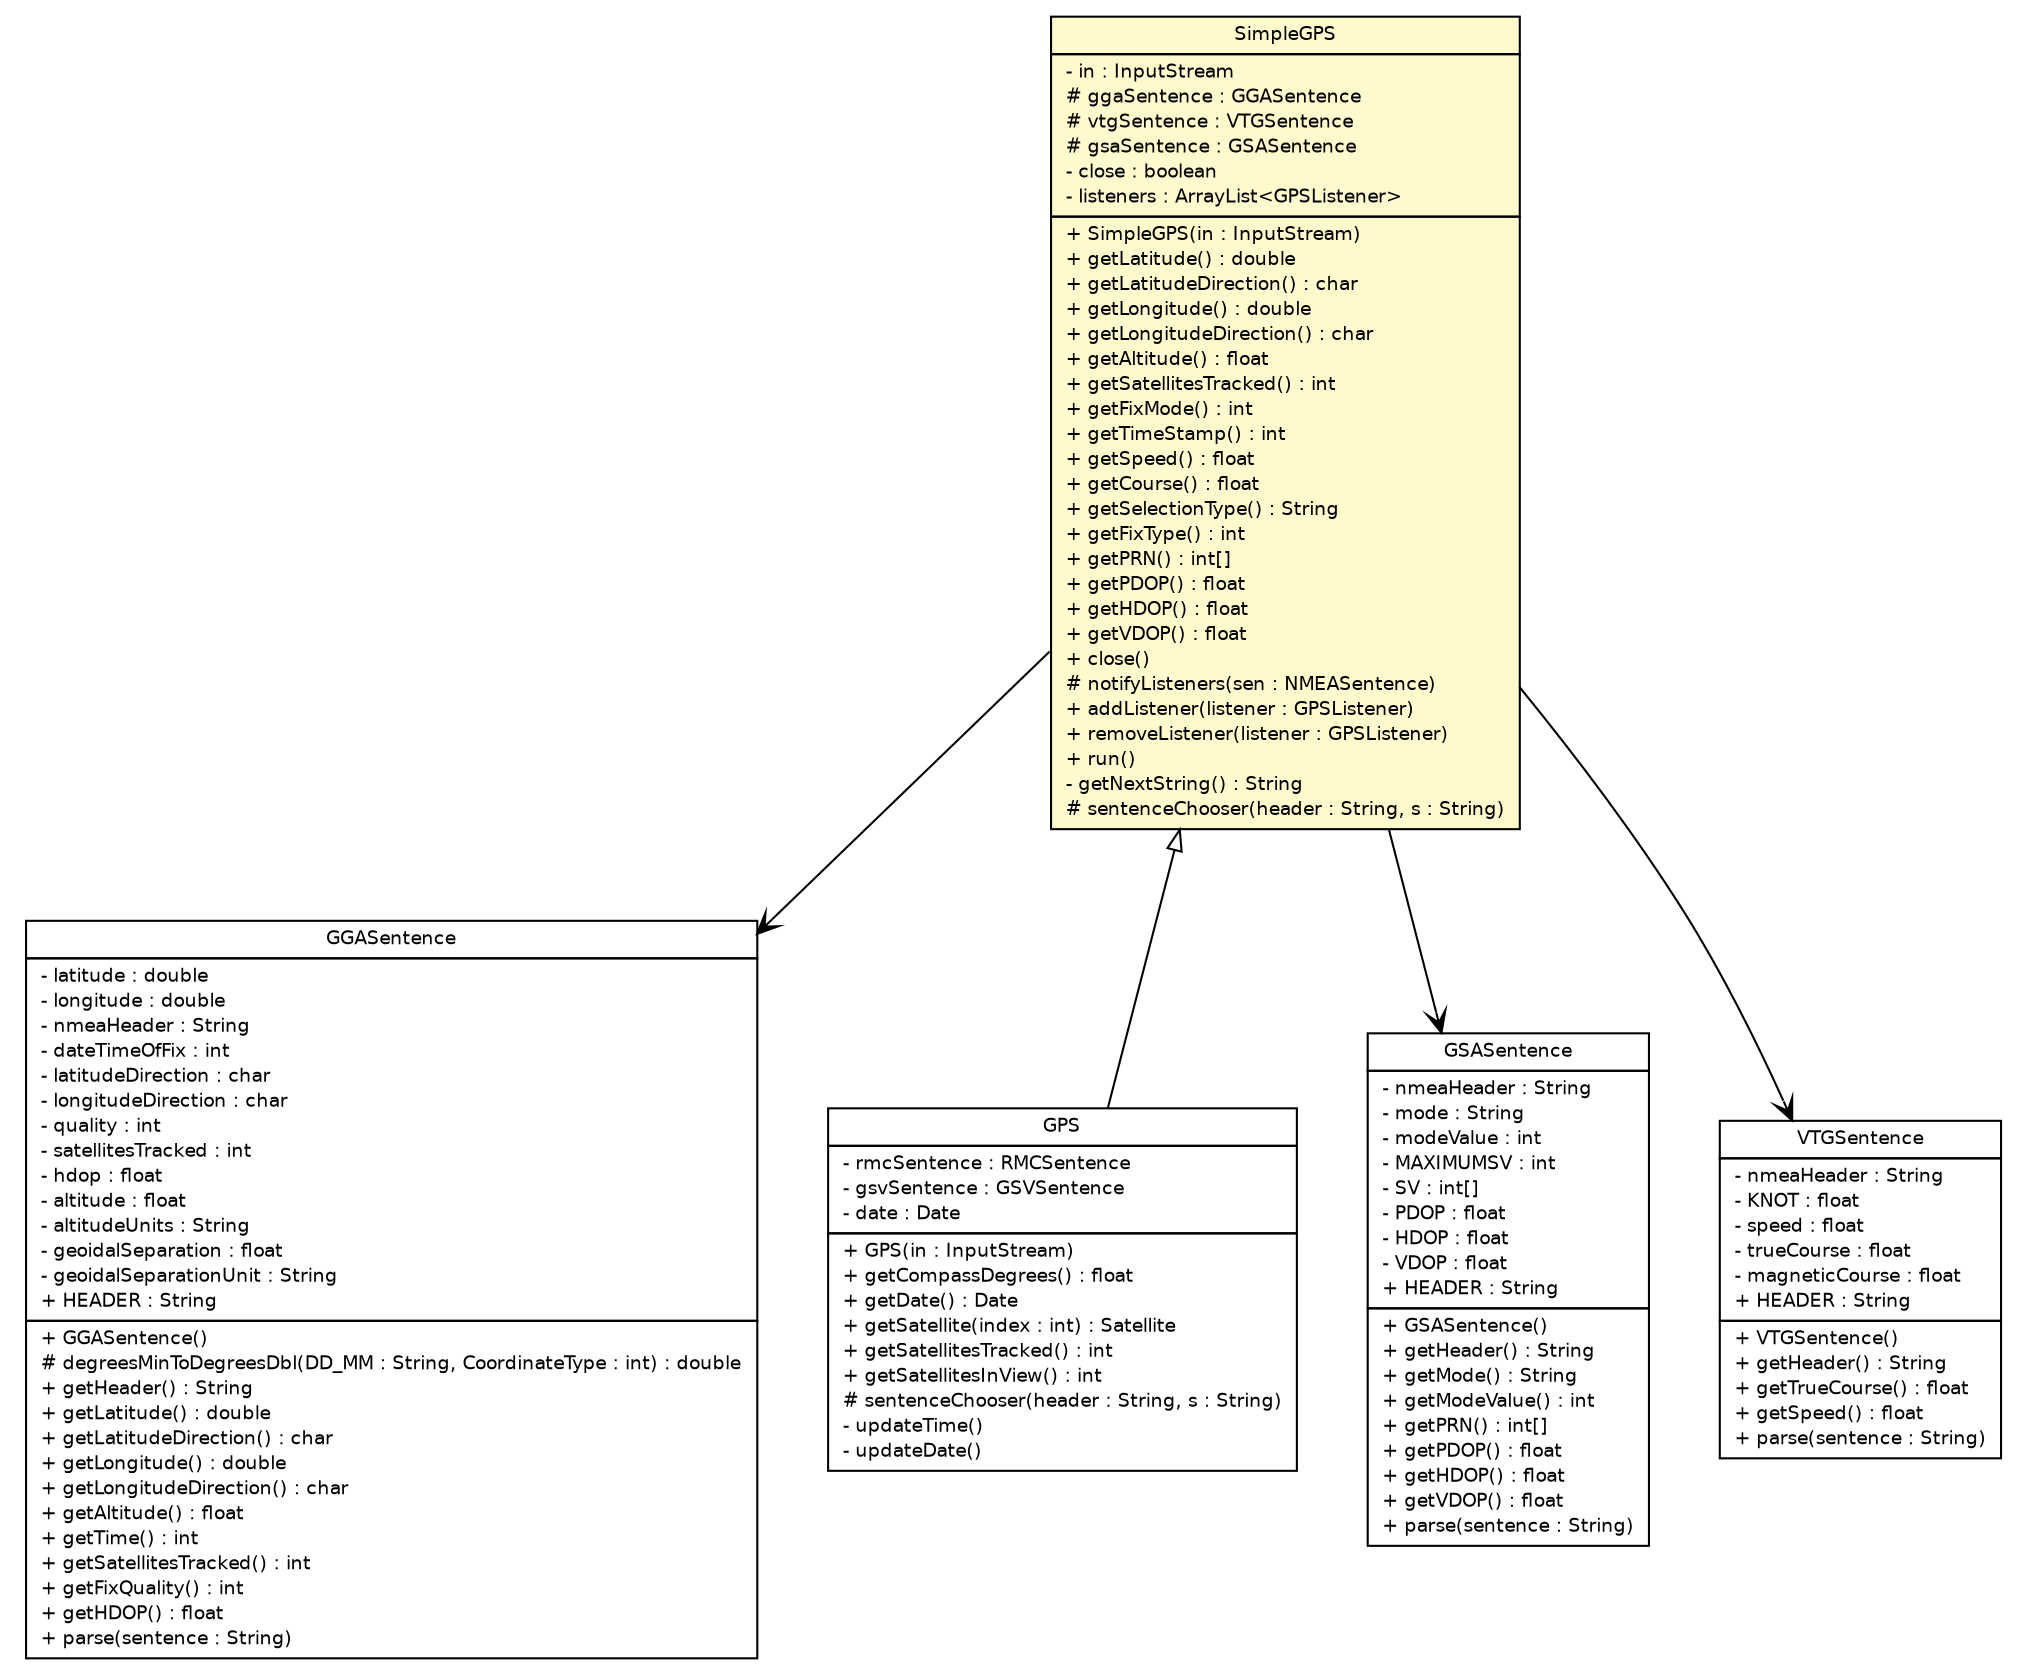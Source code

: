 #!/usr/local/bin/dot
#
# Class diagram 
# Generated by UMLGraph version R5_6-24-gf6e263 (http://www.umlgraph.org/)
#

digraph G {
	edge [fontname="Helvetica",fontsize=10,labelfontname="Helvetica",labelfontsize=10];
	node [fontname="Helvetica",fontsize=10,shape=plaintext];
	nodesep=0.25;
	ranksep=0.5;
	// lejos.hardware.gps.GGASentence
	c11049 [label=<<table title="lejos.hardware.gps.GGASentence" border="0" cellborder="1" cellspacing="0" cellpadding="2" port="p" href="./GGASentence.html">
		<tr><td><table border="0" cellspacing="0" cellpadding="1">
<tr><td align="center" balign="center"> GGASentence </td></tr>
		</table></td></tr>
		<tr><td><table border="0" cellspacing="0" cellpadding="1">
<tr><td align="left" balign="left"> - latitude : double </td></tr>
<tr><td align="left" balign="left"> - longitude : double </td></tr>
<tr><td align="left" balign="left"> - nmeaHeader : String </td></tr>
<tr><td align="left" balign="left"> - dateTimeOfFix : int </td></tr>
<tr><td align="left" balign="left"> - latitudeDirection : char </td></tr>
<tr><td align="left" balign="left"> - longitudeDirection : char </td></tr>
<tr><td align="left" balign="left"> - quality : int </td></tr>
<tr><td align="left" balign="left"> - satellitesTracked : int </td></tr>
<tr><td align="left" balign="left"> - hdop : float </td></tr>
<tr><td align="left" balign="left"> - altitude : float </td></tr>
<tr><td align="left" balign="left"> - altitudeUnits : String </td></tr>
<tr><td align="left" balign="left"> - geoidalSeparation : float </td></tr>
<tr><td align="left" balign="left"> - geoidalSeparationUnit : String </td></tr>
<tr><td align="left" balign="left"> + HEADER : String </td></tr>
		</table></td></tr>
		<tr><td><table border="0" cellspacing="0" cellpadding="1">
<tr><td align="left" balign="left"> + GGASentence() </td></tr>
<tr><td align="left" balign="left"> # degreesMinToDegreesDbl(DD_MM : String, CoordinateType : int) : double </td></tr>
<tr><td align="left" balign="left"> + getHeader() : String </td></tr>
<tr><td align="left" balign="left"> + getLatitude() : double </td></tr>
<tr><td align="left" balign="left"> + getLatitudeDirection() : char </td></tr>
<tr><td align="left" balign="left"> + getLongitude() : double </td></tr>
<tr><td align="left" balign="left"> + getLongitudeDirection() : char </td></tr>
<tr><td align="left" balign="left"> + getAltitude() : float </td></tr>
<tr><td align="left" balign="left"> + getTime() : int </td></tr>
<tr><td align="left" balign="left"> + getSatellitesTracked() : int </td></tr>
<tr><td align="left" balign="left"> + getFixQuality() : int </td></tr>
<tr><td align="left" balign="left"> + getHDOP() : float </td></tr>
<tr><td align="left" balign="left"> + parse(sentence : String) </td></tr>
		</table></td></tr>
		</table>>, URL="./GGASentence.html", fontname="Helvetica", fontcolor="black", fontsize=9.0];
	// lejos.hardware.gps.GPS
	c11050 [label=<<table title="lejos.hardware.gps.GPS" border="0" cellborder="1" cellspacing="0" cellpadding="2" port="p" href="./GPS.html">
		<tr><td><table border="0" cellspacing="0" cellpadding="1">
<tr><td align="center" balign="center"> GPS </td></tr>
		</table></td></tr>
		<tr><td><table border="0" cellspacing="0" cellpadding="1">
<tr><td align="left" balign="left"> - rmcSentence : RMCSentence </td></tr>
<tr><td align="left" balign="left"> - gsvSentence : GSVSentence </td></tr>
<tr><td align="left" balign="left"> - date : Date </td></tr>
		</table></td></tr>
		<tr><td><table border="0" cellspacing="0" cellpadding="1">
<tr><td align="left" balign="left"> + GPS(in : InputStream) </td></tr>
<tr><td align="left" balign="left"> + getCompassDegrees() : float </td></tr>
<tr><td align="left" balign="left"> + getDate() : Date </td></tr>
<tr><td align="left" balign="left"> + getSatellite(index : int) : Satellite </td></tr>
<tr><td align="left" balign="left"> + getSatellitesTracked() : int </td></tr>
<tr><td align="left" balign="left"> + getSatellitesInView() : int </td></tr>
<tr><td align="left" balign="left"> # sentenceChooser(header : String, s : String) </td></tr>
<tr><td align="left" balign="left"> - updateTime() </td></tr>
<tr><td align="left" balign="left"> - updateDate() </td></tr>
		</table></td></tr>
		</table>>, URL="./GPS.html", fontname="Helvetica", fontcolor="black", fontsize=9.0];
	// lejos.hardware.gps.GSASentence
	c11052 [label=<<table title="lejos.hardware.gps.GSASentence" border="0" cellborder="1" cellspacing="0" cellpadding="2" port="p" href="./GSASentence.html">
		<tr><td><table border="0" cellspacing="0" cellpadding="1">
<tr><td align="center" balign="center"> GSASentence </td></tr>
		</table></td></tr>
		<tr><td><table border="0" cellspacing="0" cellpadding="1">
<tr><td align="left" balign="left"> - nmeaHeader : String </td></tr>
<tr><td align="left" balign="left"> - mode : String </td></tr>
<tr><td align="left" balign="left"> - modeValue : int </td></tr>
<tr><td align="left" balign="left"> - MAXIMUMSV : int </td></tr>
<tr><td align="left" balign="left"> - SV : int[] </td></tr>
<tr><td align="left" balign="left"> - PDOP : float </td></tr>
<tr><td align="left" balign="left"> - HDOP : float </td></tr>
<tr><td align="left" balign="left"> - VDOP : float </td></tr>
<tr><td align="left" balign="left"> + HEADER : String </td></tr>
		</table></td></tr>
		<tr><td><table border="0" cellspacing="0" cellpadding="1">
<tr><td align="left" balign="left"> + GSASentence() </td></tr>
<tr><td align="left" balign="left"> + getHeader() : String </td></tr>
<tr><td align="left" balign="left"> + getMode() : String </td></tr>
<tr><td align="left" balign="left"> + getModeValue() : int </td></tr>
<tr><td align="left" balign="left"> + getPRN() : int[] </td></tr>
<tr><td align="left" balign="left"> + getPDOP() : float </td></tr>
<tr><td align="left" balign="left"> + getHDOP() : float </td></tr>
<tr><td align="left" balign="left"> + getVDOP() : float </td></tr>
<tr><td align="left" balign="left"> + parse(sentence : String) </td></tr>
		</table></td></tr>
		</table>>, URL="./GSASentence.html", fontname="Helvetica", fontcolor="black", fontsize=9.0];
	// lejos.hardware.gps.SimpleGPS
	c11057 [label=<<table title="lejos.hardware.gps.SimpleGPS" border="0" cellborder="1" cellspacing="0" cellpadding="2" port="p" bgcolor="lemonChiffon" href="./SimpleGPS.html">
		<tr><td><table border="0" cellspacing="0" cellpadding="1">
<tr><td align="center" balign="center"> SimpleGPS </td></tr>
		</table></td></tr>
		<tr><td><table border="0" cellspacing="0" cellpadding="1">
<tr><td align="left" balign="left"> - in : InputStream </td></tr>
<tr><td align="left" balign="left"> # ggaSentence : GGASentence </td></tr>
<tr><td align="left" balign="left"> # vtgSentence : VTGSentence </td></tr>
<tr><td align="left" balign="left"> # gsaSentence : GSASentence </td></tr>
<tr><td align="left" balign="left"> - close : boolean </td></tr>
<tr><td align="left" balign="left"> - listeners : ArrayList&lt;GPSListener&gt; </td></tr>
		</table></td></tr>
		<tr><td><table border="0" cellspacing="0" cellpadding="1">
<tr><td align="left" balign="left"> + SimpleGPS(in : InputStream) </td></tr>
<tr><td align="left" balign="left"> + getLatitude() : double </td></tr>
<tr><td align="left" balign="left"> + getLatitudeDirection() : char </td></tr>
<tr><td align="left" balign="left"> + getLongitude() : double </td></tr>
<tr><td align="left" balign="left"> + getLongitudeDirection() : char </td></tr>
<tr><td align="left" balign="left"> + getAltitude() : float </td></tr>
<tr><td align="left" balign="left"> + getSatellitesTracked() : int </td></tr>
<tr><td align="left" balign="left"> + getFixMode() : int </td></tr>
<tr><td align="left" balign="left"> + getTimeStamp() : int </td></tr>
<tr><td align="left" balign="left"> + getSpeed() : float </td></tr>
<tr><td align="left" balign="left"> + getCourse() : float </td></tr>
<tr><td align="left" balign="left"> + getSelectionType() : String </td></tr>
<tr><td align="left" balign="left"> + getFixType() : int </td></tr>
<tr><td align="left" balign="left"> + getPRN() : int[] </td></tr>
<tr><td align="left" balign="left"> + getPDOP() : float </td></tr>
<tr><td align="left" balign="left"> + getHDOP() : float </td></tr>
<tr><td align="left" balign="left"> + getVDOP() : float </td></tr>
<tr><td align="left" balign="left"> + close() </td></tr>
<tr><td align="left" balign="left"> # notifyListeners(sen : NMEASentence) </td></tr>
<tr><td align="left" balign="left"> + addListener(listener : GPSListener) </td></tr>
<tr><td align="left" balign="left"> + removeListener(listener : GPSListener) </td></tr>
<tr><td align="left" balign="left"> + run() </td></tr>
<tr><td align="left" balign="left"> - getNextString() : String </td></tr>
<tr><td align="left" balign="left"> # sentenceChooser(header : String, s : String) </td></tr>
		</table></td></tr>
		</table>>, URL="./SimpleGPS.html", fontname="Helvetica", fontcolor="black", fontsize=9.0];
	// lejos.hardware.gps.VTGSentence
	c11058 [label=<<table title="lejos.hardware.gps.VTGSentence" border="0" cellborder="1" cellspacing="0" cellpadding="2" port="p" href="./VTGSentence.html">
		<tr><td><table border="0" cellspacing="0" cellpadding="1">
<tr><td align="center" balign="center"> VTGSentence </td></tr>
		</table></td></tr>
		<tr><td><table border="0" cellspacing="0" cellpadding="1">
<tr><td align="left" balign="left"> - nmeaHeader : String </td></tr>
<tr><td align="left" balign="left"> - KNOT : float </td></tr>
<tr><td align="left" balign="left"> - speed : float </td></tr>
<tr><td align="left" balign="left"> - trueCourse : float </td></tr>
<tr><td align="left" balign="left"> - magneticCourse : float </td></tr>
<tr><td align="left" balign="left"> + HEADER : String </td></tr>
		</table></td></tr>
		<tr><td><table border="0" cellspacing="0" cellpadding="1">
<tr><td align="left" balign="left"> + VTGSentence() </td></tr>
<tr><td align="left" balign="left"> + getHeader() : String </td></tr>
<tr><td align="left" balign="left"> + getTrueCourse() : float </td></tr>
<tr><td align="left" balign="left"> + getSpeed() : float </td></tr>
<tr><td align="left" balign="left"> + parse(sentence : String) </td></tr>
		</table></td></tr>
		</table>>, URL="./VTGSentence.html", fontname="Helvetica", fontcolor="black", fontsize=9.0];
	//lejos.hardware.gps.GPS extends lejos.hardware.gps.SimpleGPS
	c11057:p -> c11050:p [dir=back,arrowtail=empty];
	// lejos.hardware.gps.SimpleGPS NAVASSOC lejos.hardware.gps.GGASentence
	c11057:p -> c11049:p [taillabel="", label="", headlabel="", fontname="Helvetica", fontcolor="black", fontsize=10.0, color="black", arrowhead=open];
	// lejos.hardware.gps.SimpleGPS NAVASSOC lejos.hardware.gps.VTGSentence
	c11057:p -> c11058:p [taillabel="", label="", headlabel="", fontname="Helvetica", fontcolor="black", fontsize=10.0, color="black", arrowhead=open];
	// lejos.hardware.gps.SimpleGPS NAVASSOC lejos.hardware.gps.GSASentence
	c11057:p -> c11052:p [taillabel="", label="", headlabel="", fontname="Helvetica", fontcolor="black", fontsize=10.0, color="black", arrowhead=open];
}

